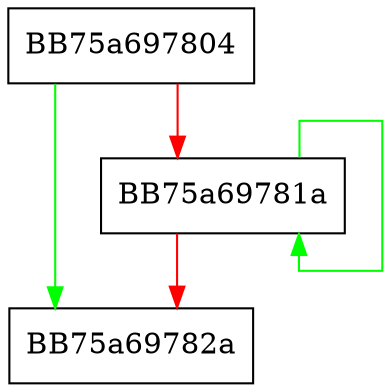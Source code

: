 digraph memjrnlFreeChunks {
  node [shape="box"];
  graph [splines=ortho];
  BB75a697804 -> BB75a69782a [color="green"];
  BB75a697804 -> BB75a69781a [color="red"];
  BB75a69781a -> BB75a69781a [color="green"];
  BB75a69781a -> BB75a69782a [color="red"];
}
